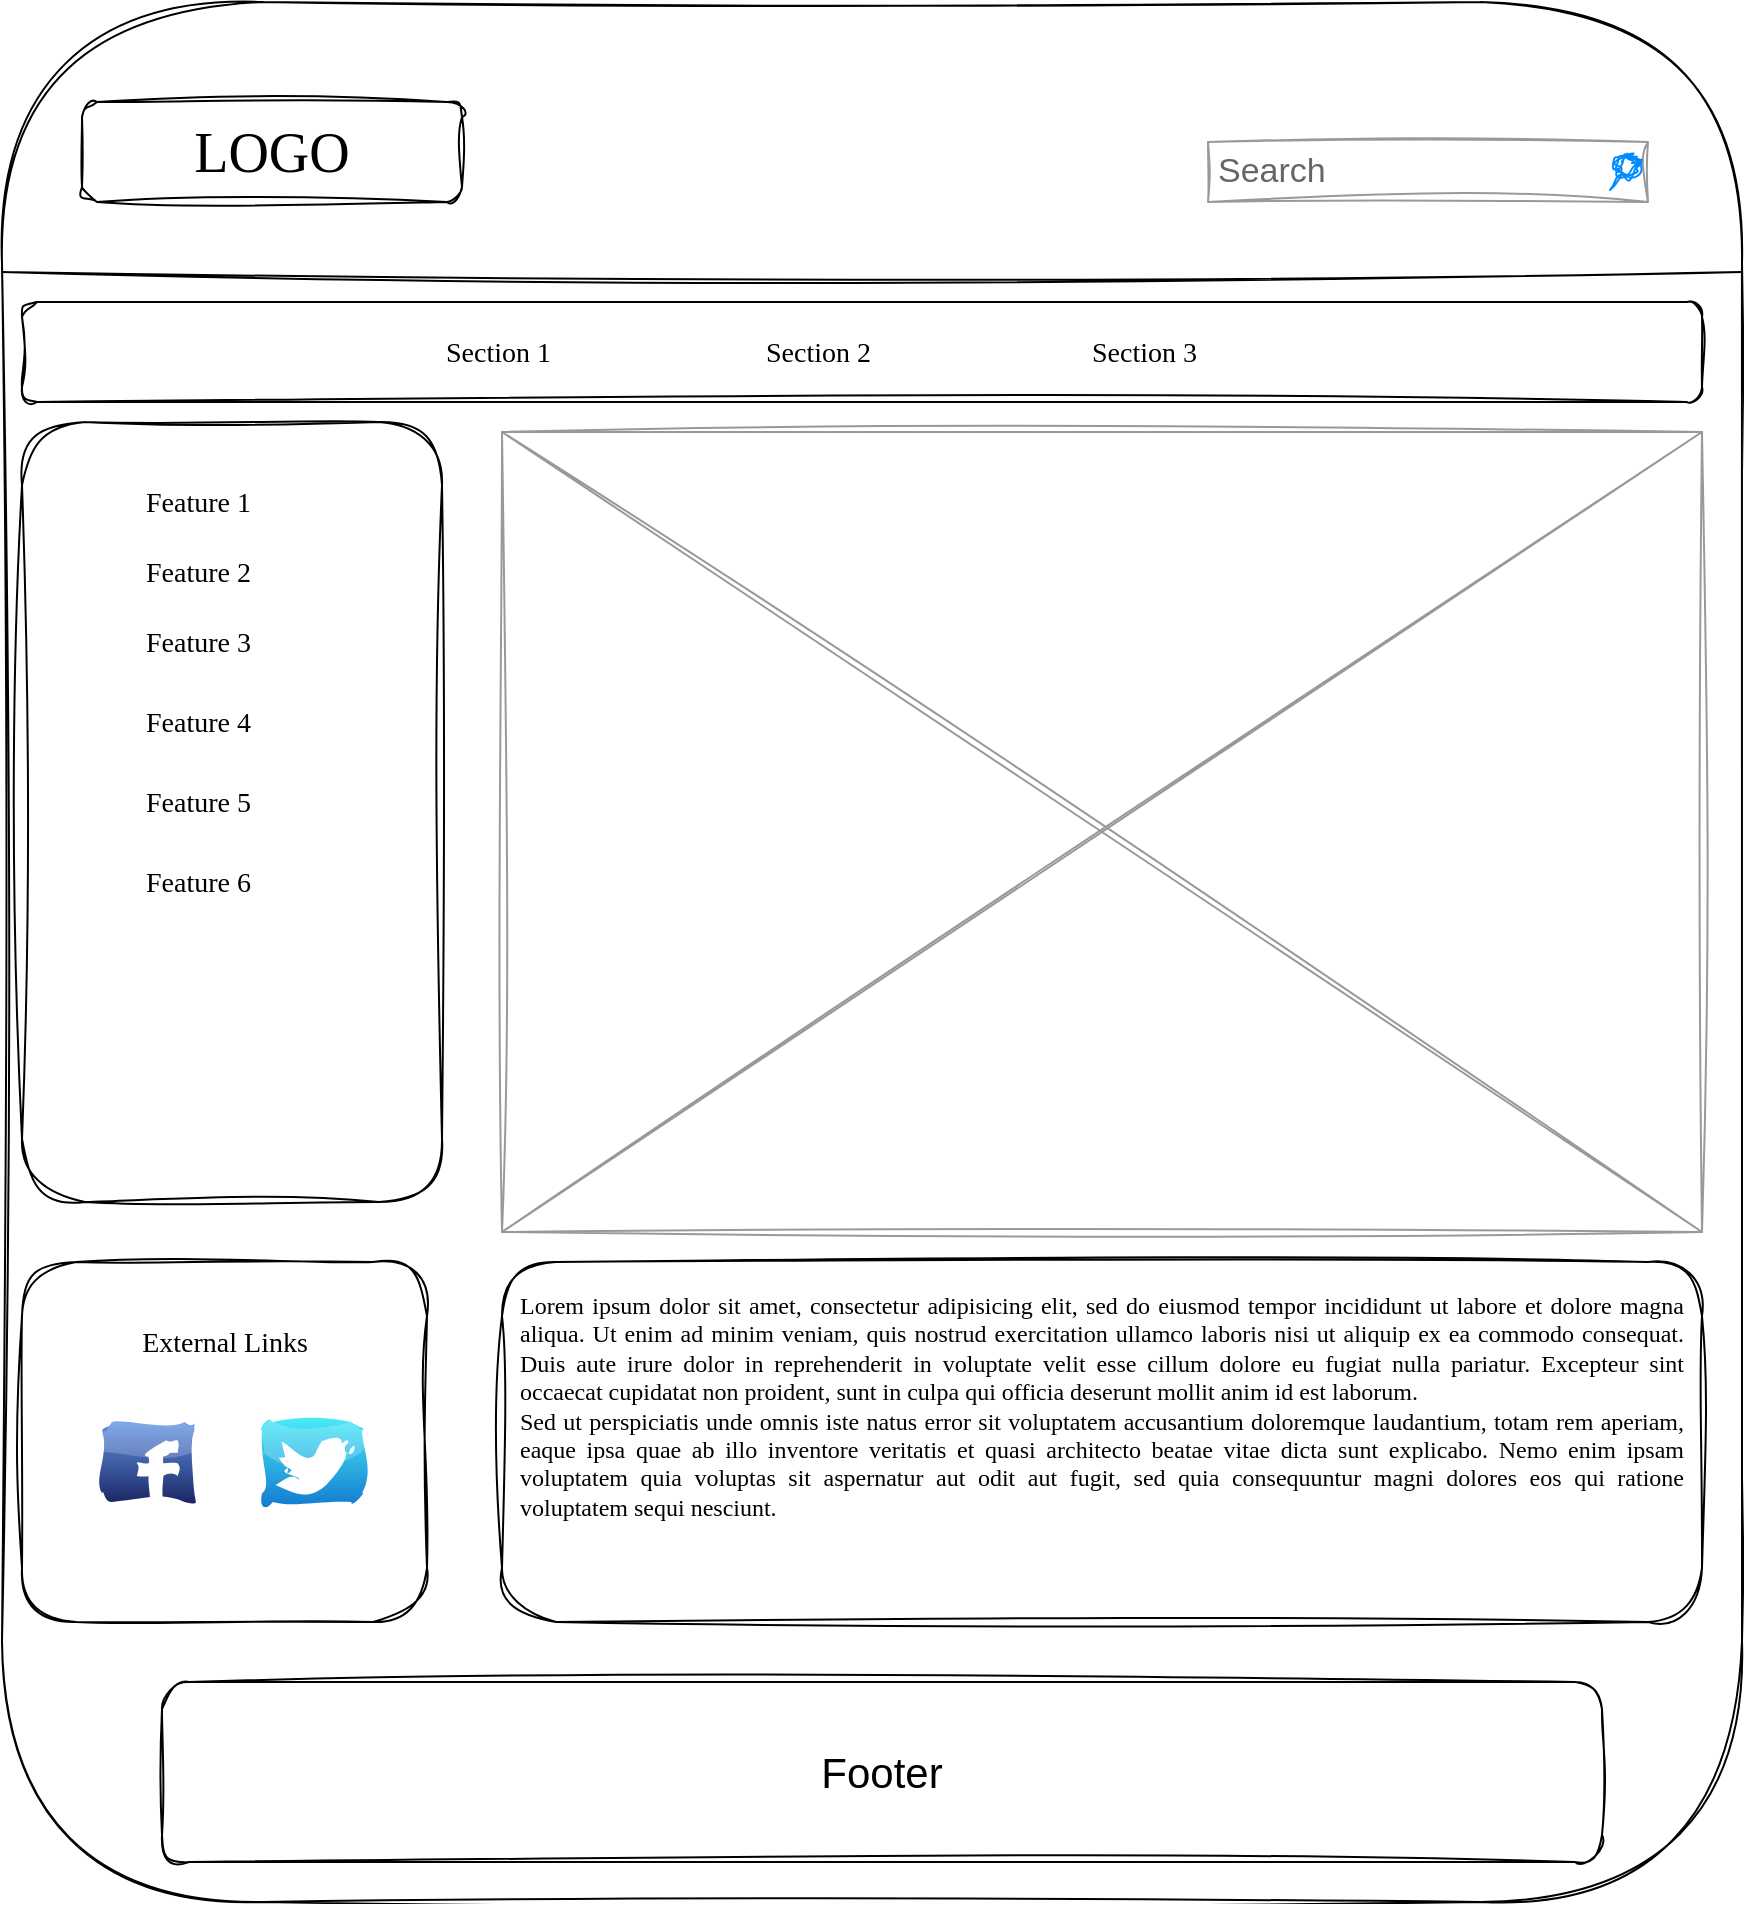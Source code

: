 <mxfile version="26.0.2" pages="3">
  <diagram name="Home" id="XaC6Hz_LNAa9Y60NMfOU">
    <mxGraphModel dx="1180" dy="614" grid="1" gridSize="10" guides="1" tooltips="1" connect="1" arrows="1" fold="1" page="1" pageScale="1" pageWidth="1100" pageHeight="850" background="none" math="0" shadow="0">
      <root>
        <mxCell id="G28vyaHNpmjtpdS2QD_0-0" />
        <mxCell id="G28vyaHNpmjtpdS2QD_0-1" parent="G28vyaHNpmjtpdS2QD_0-0" />
        <mxCell id="G28vyaHNpmjtpdS2QD_0-2" value="" style="whiteSpace=wrap;html=1;rounded=1;shadow=0;labelBackgroundColor=none;strokeColor=#000000;strokeWidth=1;fillColor=none;fontFamily=Verdana;fontSize=12;fontColor=#000000;align=center;comic=1;glass=0;sketch=1;curveFitting=1;jiggle=2;" vertex="1" parent="G28vyaHNpmjtpdS2QD_0-1">
          <mxGeometry x="20" y="10" width="870" height="950" as="geometry" />
        </mxCell>
        <mxCell id="G28vyaHNpmjtpdS2QD_0-3" value="LOGO" style="whiteSpace=wrap;html=1;rounded=1;shadow=0;labelBackgroundColor=none;strokeWidth=1;fontFamily=Verdana;fontSize=28;align=center;comic=1;sketch=1;curveFitting=1;jiggle=2;" vertex="1" parent="G28vyaHNpmjtpdS2QD_0-1">
          <mxGeometry x="60" y="60" width="190" height="50" as="geometry" />
        </mxCell>
        <mxCell id="G28vyaHNpmjtpdS2QD_0-4" value="Search" style="strokeWidth=1;shadow=0;dashed=0;align=center;html=1;shape=mxgraph.mockup.forms.searchBox;strokeColor=#999999;mainText=;strokeColor2=#008cff;fontColor=#666666;fontSize=17;align=left;spacingLeft=3;rounded=1;labelBackgroundColor=none;comic=1;sketch=1;curveFitting=1;jiggle=2;" vertex="1" parent="G28vyaHNpmjtpdS2QD_0-1">
          <mxGeometry x="623" y="80" width="220" height="30" as="geometry" />
        </mxCell>
        <mxCell id="G28vyaHNpmjtpdS2QD_0-5" value="" style="line;strokeWidth=1;html=1;rounded=1;shadow=0;labelBackgroundColor=none;fillColor=none;fontFamily=Verdana;fontSize=14;fontColor=#000000;align=center;comic=1;sketch=1;curveFitting=1;jiggle=2;" vertex="1" parent="G28vyaHNpmjtpdS2QD_0-1">
          <mxGeometry x="20" y="140" width="870" height="10" as="geometry" />
        </mxCell>
        <mxCell id="G28vyaHNpmjtpdS2QD_0-6" value="" style="whiteSpace=wrap;html=1;rounded=1;shadow=0;labelBackgroundColor=none;strokeWidth=1;fillColor=none;fontFamily=Verdana;fontSize=12;align=center;comic=1;sketch=1;curveFitting=1;jiggle=2;" vertex="1" parent="G28vyaHNpmjtpdS2QD_0-1">
          <mxGeometry x="30" y="160" width="840" height="50" as="geometry" />
        </mxCell>
        <mxCell id="G28vyaHNpmjtpdS2QD_0-7" value="Section 1" style="text;html=1;points=[];align=left;verticalAlign=top;spacingTop=-4;fontSize=14;fontFamily=Verdana;rounded=1;sketch=1;curveFitting=1;jiggle=2;" vertex="1" parent="G28vyaHNpmjtpdS2QD_0-1">
          <mxGeometry x="240" y="175" width="60" height="20" as="geometry" />
        </mxCell>
        <mxCell id="G28vyaHNpmjtpdS2QD_0-8" value="Section 2" style="text;html=1;points=[];align=left;verticalAlign=top;spacingTop=-4;fontSize=14;fontFamily=Verdana;rounded=1;sketch=1;curveFitting=1;jiggle=2;" vertex="1" parent="G28vyaHNpmjtpdS2QD_0-1">
          <mxGeometry x="400" y="175" width="60" height="20" as="geometry" />
        </mxCell>
        <mxCell id="G28vyaHNpmjtpdS2QD_0-9" value="Section 3" style="text;html=1;points=[];align=left;verticalAlign=top;spacingTop=-4;fontSize=14;fontFamily=Verdana;rounded=1;sketch=1;curveFitting=1;jiggle=2;" vertex="1" parent="G28vyaHNpmjtpdS2QD_0-1">
          <mxGeometry x="563" y="175" width="60" height="20" as="geometry" />
        </mxCell>
        <mxCell id="G28vyaHNpmjtpdS2QD_0-10" value="&lt;div style=&quot;text-align: justify&quot;&gt;&lt;span&gt;Lorem ipsum dolor sit amet, consectetur adipisicing elit, sed do eiusmod tempor incididunt ut labore et dolore magna aliqua. Ut enim ad minim veniam, quis nostrud exercitation ullamco laboris nisi ut aliquip ex ea commodo consequat. Duis aute irure dolor in reprehenderit in voluptate velit esse cillum dolore eu fugiat nulla pariatur. Excepteur sint occaecat cupidatat non proident, sunt in culpa qui officia deserunt mollit anim id est laborum.&lt;/span&gt;&lt;/div&gt;&lt;div style=&quot;text-align: justify&quot;&gt;&lt;span&gt;Sed ut perspiciatis unde omnis iste natus error sit voluptatem accusantium doloremque laudantium, totam rem aperiam, eaque ipsa quae ab illo inventore veritatis et quasi architecto beatae vitae dicta sunt explicabo. Nemo enim ipsam voluptatem quia voluptas sit aspernatur aut odit aut fugit, sed quia consequuntur magni dolores eos qui ratione voluptatem sequi nesciunt.&amp;nbsp;&lt;/span&gt;&lt;/div&gt;" style="whiteSpace=wrap;html=1;rounded=1;shadow=0;labelBackgroundColor=none;strokeWidth=1;fillColor=none;fontFamily=Verdana;fontSize=12;align=center;verticalAlign=top;spacing=10;comic=1;sketch=1;curveFitting=1;jiggle=2;" vertex="1" parent="G28vyaHNpmjtpdS2QD_0-1">
          <mxGeometry x="270" y="640" width="600" height="180" as="geometry" />
        </mxCell>
        <mxCell id="G28vyaHNpmjtpdS2QD_0-11" value="" style="verticalLabelPosition=bottom;shadow=0;dashed=0;align=center;html=1;verticalAlign=top;strokeWidth=1;shape=mxgraph.mockup.graphics.simpleIcon;strokeColor=#999999;rounded=1;labelBackgroundColor=none;fontFamily=Verdana;fontSize=14;fontColor=#000000;comic=1;sketch=1;curveFitting=1;jiggle=2;" vertex="1" parent="G28vyaHNpmjtpdS2QD_0-1">
          <mxGeometry x="270" y="225" width="600" height="400" as="geometry" />
        </mxCell>
        <mxCell id="G28vyaHNpmjtpdS2QD_0-12" value="" style="whiteSpace=wrap;html=1;rounded=1;shadow=0;labelBackgroundColor=none;strokeWidth=1;fillColor=none;fontFamily=Verdana;fontSize=12;align=center;comic=1;sketch=1;curveFitting=1;jiggle=2;" vertex="1" parent="G28vyaHNpmjtpdS2QD_0-1">
          <mxGeometry x="30" y="220" width="210" height="390" as="geometry" />
        </mxCell>
        <mxCell id="G28vyaHNpmjtpdS2QD_0-13" value="" style="whiteSpace=wrap;html=1;rounded=1;shadow=0;labelBackgroundColor=none;strokeWidth=1;fillColor=none;fontFamily=Verdana;fontSize=12;align=center;comic=1;sketch=1;curveFitting=1;jiggle=2;" vertex="1" parent="G28vyaHNpmjtpdS2QD_0-1">
          <mxGeometry x="30" y="640" width="202.5" height="180" as="geometry" />
        </mxCell>
        <mxCell id="G28vyaHNpmjtpdS2QD_0-14" value="External Links" style="text;html=1;points=[];align=center;verticalAlign=top;spacingTop=-4;fontSize=14;fontFamily=Verdana;rounded=1;sketch=1;curveFitting=1;jiggle=2;" vertex="1" parent="G28vyaHNpmjtpdS2QD_0-1">
          <mxGeometry x="46.25" y="670" width="170" height="20" as="geometry" />
        </mxCell>
        <mxCell id="G28vyaHNpmjtpdS2QD_0-15" value="Feature 1" style="text;html=1;points=[];align=left;verticalAlign=top;spacingTop=-4;fontSize=14;fontFamily=Verdana;rounded=1;sketch=1;curveFitting=1;jiggle=2;" vertex="1" parent="G28vyaHNpmjtpdS2QD_0-1">
          <mxGeometry x="90" y="250" width="170" height="20" as="geometry" />
        </mxCell>
        <mxCell id="G28vyaHNpmjtpdS2QD_0-16" value="Feature 2" style="text;html=1;points=[];align=left;verticalAlign=top;spacingTop=-4;fontSize=14;fontFamily=Verdana;rounded=1;sketch=1;curveFitting=1;jiggle=2;" vertex="1" parent="G28vyaHNpmjtpdS2QD_0-1">
          <mxGeometry x="90" y="285" width="170" height="20" as="geometry" />
        </mxCell>
        <mxCell id="G28vyaHNpmjtpdS2QD_0-17" value="Feature 3" style="text;html=1;points=[];align=left;verticalAlign=top;spacingTop=-4;fontSize=14;fontFamily=Verdana;rounded=1;sketch=1;curveFitting=1;jiggle=2;" vertex="1" parent="G28vyaHNpmjtpdS2QD_0-1">
          <mxGeometry x="90" y="320" width="170" height="20" as="geometry" />
        </mxCell>
        <mxCell id="G28vyaHNpmjtpdS2QD_0-18" value="Feature 4" style="text;html=1;points=[];align=left;verticalAlign=top;spacingTop=-4;fontSize=14;fontFamily=Verdana;rounded=1;sketch=1;curveFitting=1;jiggle=2;" vertex="1" parent="G28vyaHNpmjtpdS2QD_0-1">
          <mxGeometry x="90" y="360" width="170" height="20" as="geometry" />
        </mxCell>
        <mxCell id="G28vyaHNpmjtpdS2QD_0-19" value="Feature 5" style="text;html=1;points=[];align=left;verticalAlign=top;spacingTop=-4;fontSize=14;fontFamily=Verdana;rounded=1;sketch=1;curveFitting=1;jiggle=2;" vertex="1" parent="G28vyaHNpmjtpdS2QD_0-1">
          <mxGeometry x="90" y="400" width="170" height="20" as="geometry" />
        </mxCell>
        <mxCell id="G28vyaHNpmjtpdS2QD_0-20" value="Feature 6" style="text;html=1;points=[];align=left;verticalAlign=top;spacingTop=-4;fontSize=14;fontFamily=Verdana;rounded=1;sketch=1;curveFitting=1;jiggle=2;" vertex="1" parent="G28vyaHNpmjtpdS2QD_0-1">
          <mxGeometry x="90" y="440" width="170" height="20" as="geometry" />
        </mxCell>
        <mxCell id="G28vyaHNpmjtpdS2QD_0-21" value="" style="dashed=0;outlineConnect=0;html=1;align=center;labelPosition=center;verticalLabelPosition=bottom;verticalAlign=top;shape=mxgraph.webicons.facebook;fillColor=#6294E4;gradientColor=#1A2665;sketch=1;hachureGap=4;jiggle=2;curveFitting=1;fontFamily=Architects Daughter;fontSource=https%3A%2F%2Ffonts.googleapis.com%2Fcss%3Ffamily%3DArchitects%2BDaughter;" vertex="1" parent="G28vyaHNpmjtpdS2QD_0-1">
          <mxGeometry x="70" y="720" width="46.2" height="40" as="geometry" />
        </mxCell>
        <mxCell id="G28vyaHNpmjtpdS2QD_0-22" value="" style="dashed=0;outlineConnect=0;html=1;align=center;labelPosition=center;verticalLabelPosition=bottom;verticalAlign=top;shape=mxgraph.webicons.twitter;fillColor=#49EAF7;gradientColor=#137BD0;sketch=1;hachureGap=4;jiggle=2;curveFitting=1;fontFamily=Architects Daughter;fontSource=https%3A%2F%2Ffonts.googleapis.com%2Fcss%3Ffamily%3DArchitects%2BDaughter;" vertex="1" parent="G28vyaHNpmjtpdS2QD_0-1">
          <mxGeometry x="150" y="720" width="50" height="40" as="geometry" />
        </mxCell>
        <mxCell id="G28vyaHNpmjtpdS2QD_0-23" value="&lt;font style=&quot;font-size: 21px;&quot; face=&quot;Helvetica&quot;&gt;Footer&lt;/font&gt;" style="rounded=1;whiteSpace=wrap;html=1;sketch=1;hachureGap=4;jiggle=2;curveFitting=1;fontFamily=Architects Daughter;fontSource=https%3A%2F%2Ffonts.googleapis.com%2Fcss%3Ffamily%3DArchitects%2BDaughter;labelBackgroundColor=default;" vertex="1" parent="G28vyaHNpmjtpdS2QD_0-1">
          <mxGeometry x="100" y="850" width="720" height="90" as="geometry" />
        </mxCell>
      </root>
    </mxGraphModel>
  </diagram>
  <diagram name="Booking" id="ecpFDV5zq_bgZKUu9k1b">
    <mxGraphModel dx="1180" dy="614" grid="1" gridSize="10" guides="1" tooltips="1" connect="1" arrows="1" fold="1" page="1" pageScale="1" pageWidth="1100" pageHeight="850" background="none" math="0" shadow="0">
      <root>
        <mxCell id="sIYdz7hHv7Ddc4teHXMI-0" />
        <mxCell id="sIYdz7hHv7Ddc4teHXMI-1" parent="sIYdz7hHv7Ddc4teHXMI-0" />
        <mxCell id="sIYdz7hHv7Ddc4teHXMI-2" value="" style="whiteSpace=wrap;html=1;rounded=1;shadow=0;labelBackgroundColor=none;strokeColor=#000000;strokeWidth=1;fillColor=none;fontFamily=Verdana;fontSize=12;fontColor=#000000;align=center;comic=1;glass=0;sketch=1;curveFitting=1;jiggle=2;" vertex="1" parent="sIYdz7hHv7Ddc4teHXMI-1">
          <mxGeometry x="20" y="10" width="870" height="950" as="geometry" />
        </mxCell>
        <mxCell id="sIYdz7hHv7Ddc4teHXMI-3" value="LOGO" style="whiteSpace=wrap;html=1;rounded=1;shadow=0;labelBackgroundColor=none;strokeWidth=1;fontFamily=Verdana;fontSize=28;align=center;comic=1;sketch=1;curveFitting=1;jiggle=2;" vertex="1" parent="sIYdz7hHv7Ddc4teHXMI-1">
          <mxGeometry x="60" y="60" width="190" height="50" as="geometry" />
        </mxCell>
        <mxCell id="sIYdz7hHv7Ddc4teHXMI-4" value="Search" style="strokeWidth=1;shadow=0;dashed=0;align=center;html=1;shape=mxgraph.mockup.forms.searchBox;strokeColor=#999999;mainText=;strokeColor2=#008cff;fontColor=#666666;fontSize=17;align=left;spacingLeft=3;rounded=1;labelBackgroundColor=none;comic=1;sketch=1;curveFitting=1;jiggle=2;" vertex="1" parent="sIYdz7hHv7Ddc4teHXMI-1">
          <mxGeometry x="623" y="80" width="220" height="30" as="geometry" />
        </mxCell>
        <mxCell id="sIYdz7hHv7Ddc4teHXMI-5" value="" style="line;strokeWidth=1;html=1;rounded=1;shadow=0;labelBackgroundColor=none;fillColor=none;fontFamily=Verdana;fontSize=14;fontColor=#000000;align=center;comic=1;sketch=1;curveFitting=1;jiggle=2;" vertex="1" parent="sIYdz7hHv7Ddc4teHXMI-1">
          <mxGeometry x="20" y="140" width="870" height="10" as="geometry" />
        </mxCell>
        <mxCell id="sIYdz7hHv7Ddc4teHXMI-6" value="" style="whiteSpace=wrap;html=1;rounded=1;shadow=0;labelBackgroundColor=none;strokeWidth=1;fillColor=none;fontFamily=Verdana;fontSize=12;align=center;comic=1;sketch=1;curveFitting=1;jiggle=2;" vertex="1" parent="sIYdz7hHv7Ddc4teHXMI-1">
          <mxGeometry x="30" y="160" width="840" height="50" as="geometry" />
        </mxCell>
        <mxCell id="sIYdz7hHv7Ddc4teHXMI-7" value="Section 1" style="text;html=1;points=[];align=left;verticalAlign=top;spacingTop=-4;fontSize=14;fontFamily=Verdana;rounded=1;sketch=1;curveFitting=1;jiggle=2;" vertex="1" parent="sIYdz7hHv7Ddc4teHXMI-1">
          <mxGeometry x="240" y="175" width="60" height="20" as="geometry" />
        </mxCell>
        <mxCell id="sIYdz7hHv7Ddc4teHXMI-8" value="Section 2" style="text;html=1;points=[];align=left;verticalAlign=top;spacingTop=-4;fontSize=14;fontFamily=Verdana;rounded=1;sketch=1;curveFitting=1;jiggle=2;" vertex="1" parent="sIYdz7hHv7Ddc4teHXMI-1">
          <mxGeometry x="400" y="175" width="60" height="20" as="geometry" />
        </mxCell>
        <mxCell id="sIYdz7hHv7Ddc4teHXMI-9" value="Section 3" style="text;html=1;points=[];align=left;verticalAlign=top;spacingTop=-4;fontSize=14;fontFamily=Verdana;rounded=1;sketch=1;curveFitting=1;jiggle=2;" vertex="1" parent="sIYdz7hHv7Ddc4teHXMI-1">
          <mxGeometry x="563" y="175" width="60" height="20" as="geometry" />
        </mxCell>
        <mxCell id="sIYdz7hHv7Ddc4teHXMI-10" value="&lt;div style=&quot;text-align: justify&quot;&gt;&lt;span&gt;Lorem ipsum dolor sit amet, consectetur adipisicing elit, sed do eiusmod tempor incididunt ut labore et dolore magna aliqua. Ut enim ad minim veniam, quis nostrud exercitation ullamco laboris nisi ut aliquip ex ea commodo consequat. Duis aute irure dolor in reprehenderit in voluptate velit esse cillum dolore eu fugiat nulla pariatur. Excepteur sint occaecat cupidatat non proident, sunt in culpa qui officia deserunt mollit anim id est laborum.&lt;/span&gt;&lt;/div&gt;&lt;div style=&quot;text-align: justify&quot;&gt;&lt;span&gt;Sed ut perspiciatis unde omnis iste natus error sit voluptatem accusantium doloremque laudantium, totam rem aperiam, eaque ipsa quae ab illo inventore veritatis et quasi architecto beatae vitae dicta sunt explicabo. Nemo enim ipsam voluptatem quia voluptas sit aspernatur aut odit aut fugit, sed quia consequuntur magni dolores eos qui ratione voluptatem sequi nesciunt.&amp;nbsp;&lt;/span&gt;&lt;/div&gt;" style="whiteSpace=wrap;html=1;rounded=1;shadow=0;labelBackgroundColor=none;strokeWidth=1;fillColor=none;fontFamily=Verdana;fontSize=12;align=center;verticalAlign=top;spacing=10;comic=1;sketch=1;curveFitting=1;jiggle=2;" vertex="1" parent="sIYdz7hHv7Ddc4teHXMI-1">
          <mxGeometry x="270" y="640" width="600" height="180" as="geometry" />
        </mxCell>
        <mxCell id="sIYdz7hHv7Ddc4teHXMI-11" value="" style="verticalLabelPosition=bottom;shadow=0;dashed=0;align=center;html=1;verticalAlign=top;strokeWidth=1;shape=mxgraph.mockup.graphics.simpleIcon;strokeColor=#999999;rounded=1;labelBackgroundColor=none;fontFamily=Verdana;fontSize=14;fontColor=#000000;comic=1;sketch=1;curveFitting=1;jiggle=2;" vertex="1" parent="sIYdz7hHv7Ddc4teHXMI-1">
          <mxGeometry x="270" y="225" width="600" height="400" as="geometry" />
        </mxCell>
        <mxCell id="sIYdz7hHv7Ddc4teHXMI-12" value="" style="whiteSpace=wrap;html=1;rounded=1;shadow=0;labelBackgroundColor=none;strokeWidth=1;fillColor=none;fontFamily=Verdana;fontSize=12;align=center;comic=1;sketch=1;curveFitting=1;jiggle=2;" vertex="1" parent="sIYdz7hHv7Ddc4teHXMI-1">
          <mxGeometry x="30" y="220" width="210" height="390" as="geometry" />
        </mxCell>
        <mxCell id="sIYdz7hHv7Ddc4teHXMI-13" value="" style="whiteSpace=wrap;html=1;rounded=1;shadow=0;labelBackgroundColor=none;strokeWidth=1;fillColor=none;fontFamily=Verdana;fontSize=12;align=center;comic=1;sketch=1;curveFitting=1;jiggle=2;" vertex="1" parent="sIYdz7hHv7Ddc4teHXMI-1">
          <mxGeometry x="30" y="640" width="202.5" height="180" as="geometry" />
        </mxCell>
        <mxCell id="sIYdz7hHv7Ddc4teHXMI-14" value="External Links" style="text;html=1;points=[];align=center;verticalAlign=top;spacingTop=-4;fontSize=14;fontFamily=Verdana;rounded=1;sketch=1;curveFitting=1;jiggle=2;" vertex="1" parent="sIYdz7hHv7Ddc4teHXMI-1">
          <mxGeometry x="46.25" y="670" width="170" height="20" as="geometry" />
        </mxCell>
        <mxCell id="sIYdz7hHv7Ddc4teHXMI-15" value="Feature 1" style="text;html=1;points=[];align=left;verticalAlign=top;spacingTop=-4;fontSize=14;fontFamily=Verdana;rounded=1;sketch=1;curveFitting=1;jiggle=2;" vertex="1" parent="sIYdz7hHv7Ddc4teHXMI-1">
          <mxGeometry x="90" y="250" width="170" height="20" as="geometry" />
        </mxCell>
        <mxCell id="sIYdz7hHv7Ddc4teHXMI-16" value="Feature 2" style="text;html=1;points=[];align=left;verticalAlign=top;spacingTop=-4;fontSize=14;fontFamily=Verdana;rounded=1;sketch=1;curveFitting=1;jiggle=2;" vertex="1" parent="sIYdz7hHv7Ddc4teHXMI-1">
          <mxGeometry x="90" y="285" width="170" height="20" as="geometry" />
        </mxCell>
        <mxCell id="sIYdz7hHv7Ddc4teHXMI-17" value="Feature 3" style="text;html=1;points=[];align=left;verticalAlign=top;spacingTop=-4;fontSize=14;fontFamily=Verdana;rounded=1;sketch=1;curveFitting=1;jiggle=2;" vertex="1" parent="sIYdz7hHv7Ddc4teHXMI-1">
          <mxGeometry x="90" y="320" width="170" height="20" as="geometry" />
        </mxCell>
        <mxCell id="sIYdz7hHv7Ddc4teHXMI-18" value="Feature 4" style="text;html=1;points=[];align=left;verticalAlign=top;spacingTop=-4;fontSize=14;fontFamily=Verdana;rounded=1;sketch=1;curveFitting=1;jiggle=2;" vertex="1" parent="sIYdz7hHv7Ddc4teHXMI-1">
          <mxGeometry x="90" y="360" width="170" height="20" as="geometry" />
        </mxCell>
        <mxCell id="sIYdz7hHv7Ddc4teHXMI-19" value="Feature 5" style="text;html=1;points=[];align=left;verticalAlign=top;spacingTop=-4;fontSize=14;fontFamily=Verdana;rounded=1;sketch=1;curveFitting=1;jiggle=2;" vertex="1" parent="sIYdz7hHv7Ddc4teHXMI-1">
          <mxGeometry x="90" y="400" width="170" height="20" as="geometry" />
        </mxCell>
        <mxCell id="sIYdz7hHv7Ddc4teHXMI-20" value="Feature 6" style="text;html=1;points=[];align=left;verticalAlign=top;spacingTop=-4;fontSize=14;fontFamily=Verdana;rounded=1;sketch=1;curveFitting=1;jiggle=2;" vertex="1" parent="sIYdz7hHv7Ddc4teHXMI-1">
          <mxGeometry x="90" y="440" width="170" height="20" as="geometry" />
        </mxCell>
        <mxCell id="sIYdz7hHv7Ddc4teHXMI-21" value="" style="dashed=0;outlineConnect=0;html=1;align=center;labelPosition=center;verticalLabelPosition=bottom;verticalAlign=top;shape=mxgraph.webicons.facebook;fillColor=#6294E4;gradientColor=#1A2665;sketch=1;hachureGap=4;jiggle=2;curveFitting=1;fontFamily=Architects Daughter;fontSource=https%3A%2F%2Ffonts.googleapis.com%2Fcss%3Ffamily%3DArchitects%2BDaughter;" vertex="1" parent="sIYdz7hHv7Ddc4teHXMI-1">
          <mxGeometry x="70" y="720" width="46.2" height="40" as="geometry" />
        </mxCell>
        <mxCell id="sIYdz7hHv7Ddc4teHXMI-22" value="" style="dashed=0;outlineConnect=0;html=1;align=center;labelPosition=center;verticalLabelPosition=bottom;verticalAlign=top;shape=mxgraph.webicons.twitter;fillColor=#49EAF7;gradientColor=#137BD0;sketch=1;hachureGap=4;jiggle=2;curveFitting=1;fontFamily=Architects Daughter;fontSource=https%3A%2F%2Ffonts.googleapis.com%2Fcss%3Ffamily%3DArchitects%2BDaughter;" vertex="1" parent="sIYdz7hHv7Ddc4teHXMI-1">
          <mxGeometry x="150" y="720" width="50" height="40" as="geometry" />
        </mxCell>
        <mxCell id="sIYdz7hHv7Ddc4teHXMI-23" value="&lt;font style=&quot;font-size: 21px;&quot; face=&quot;Helvetica&quot;&gt;Footer&lt;/font&gt;" style="rounded=1;whiteSpace=wrap;html=1;sketch=1;hachureGap=4;jiggle=2;curveFitting=1;fontFamily=Architects Daughter;fontSource=https%3A%2F%2Ffonts.googleapis.com%2Fcss%3Ffamily%3DArchitects%2BDaughter;labelBackgroundColor=default;" vertex="1" parent="sIYdz7hHv7Ddc4teHXMI-1">
          <mxGeometry x="100" y="850" width="720" height="90" as="geometry" />
        </mxCell>
      </root>
    </mxGraphModel>
  </diagram>
  <diagram name="FAQ" id="wX3lb_mPlquqtfS2BSp9">
    <mxGraphModel dx="1180" dy="614" grid="1" gridSize="10" guides="1" tooltips="1" connect="1" arrows="1" fold="1" page="1" pageScale="1" pageWidth="1100" pageHeight="850" background="none" math="0" shadow="0">
      <root>
        <mxCell id="jcyUQOxYpNNV1roCOC1K-0" />
        <mxCell id="jcyUQOxYpNNV1roCOC1K-1" parent="jcyUQOxYpNNV1roCOC1K-0" />
        <mxCell id="jcyUQOxYpNNV1roCOC1K-2" value="" style="whiteSpace=wrap;html=1;rounded=1;shadow=0;labelBackgroundColor=none;strokeColor=#000000;strokeWidth=1;fillColor=none;fontFamily=Verdana;fontSize=12;fontColor=#000000;align=center;comic=1;glass=0;sketch=1;curveFitting=1;jiggle=2;" vertex="1" parent="jcyUQOxYpNNV1roCOC1K-1">
          <mxGeometry x="20" y="10" width="870" height="950" as="geometry" />
        </mxCell>
        <mxCell id="jcyUQOxYpNNV1roCOC1K-3" value="LOGO" style="whiteSpace=wrap;html=1;rounded=1;shadow=0;labelBackgroundColor=none;strokeWidth=1;fontFamily=Verdana;fontSize=28;align=center;comic=1;sketch=1;curveFitting=1;jiggle=2;" vertex="1" parent="jcyUQOxYpNNV1roCOC1K-1">
          <mxGeometry x="60" y="60" width="190" height="50" as="geometry" />
        </mxCell>
        <mxCell id="jcyUQOxYpNNV1roCOC1K-4" value="Search" style="strokeWidth=1;shadow=0;dashed=0;align=center;html=1;shape=mxgraph.mockup.forms.searchBox;strokeColor=#999999;mainText=;strokeColor2=#008cff;fontColor=#666666;fontSize=17;align=left;spacingLeft=3;rounded=1;labelBackgroundColor=none;comic=1;sketch=1;curveFitting=1;jiggle=2;" vertex="1" parent="jcyUQOxYpNNV1roCOC1K-1">
          <mxGeometry x="623" y="80" width="220" height="30" as="geometry" />
        </mxCell>
        <mxCell id="jcyUQOxYpNNV1roCOC1K-9" value="" style="line;strokeWidth=1;html=1;rounded=1;shadow=0;labelBackgroundColor=none;fillColor=none;fontFamily=Verdana;fontSize=14;fontColor=#000000;align=center;comic=1;sketch=1;curveFitting=1;jiggle=2;" vertex="1" parent="jcyUQOxYpNNV1roCOC1K-1">
          <mxGeometry x="20" y="140" width="870" height="10" as="geometry" />
        </mxCell>
        <mxCell id="jcyUQOxYpNNV1roCOC1K-10" value="" style="whiteSpace=wrap;html=1;rounded=1;shadow=0;labelBackgroundColor=none;strokeWidth=1;fillColor=none;fontFamily=Verdana;fontSize=12;align=center;comic=1;sketch=1;curveFitting=1;jiggle=2;" vertex="1" parent="jcyUQOxYpNNV1roCOC1K-1">
          <mxGeometry x="30" y="160" width="840" height="50" as="geometry" />
        </mxCell>
        <mxCell id="jcyUQOxYpNNV1roCOC1K-11" value="Section 1" style="text;html=1;points=[];align=left;verticalAlign=top;spacingTop=-4;fontSize=14;fontFamily=Verdana;rounded=1;sketch=1;curveFitting=1;jiggle=2;" vertex="1" parent="jcyUQOxYpNNV1roCOC1K-1">
          <mxGeometry x="240" y="175" width="60" height="20" as="geometry" />
        </mxCell>
        <mxCell id="jcyUQOxYpNNV1roCOC1K-12" value="Section 2" style="text;html=1;points=[];align=left;verticalAlign=top;spacingTop=-4;fontSize=14;fontFamily=Verdana;rounded=1;sketch=1;curveFitting=1;jiggle=2;" vertex="1" parent="jcyUQOxYpNNV1roCOC1K-1">
          <mxGeometry x="400" y="175" width="60" height="20" as="geometry" />
        </mxCell>
        <mxCell id="jcyUQOxYpNNV1roCOC1K-13" value="Section 3" style="text;html=1;points=[];align=left;verticalAlign=top;spacingTop=-4;fontSize=14;fontFamily=Verdana;rounded=1;sketch=1;curveFitting=1;jiggle=2;" vertex="1" parent="jcyUQOxYpNNV1roCOC1K-1">
          <mxGeometry x="563" y="175" width="60" height="20" as="geometry" />
        </mxCell>
        <mxCell id="jcyUQOxYpNNV1roCOC1K-14" value="&lt;div style=&quot;text-align: justify&quot;&gt;&lt;span&gt;Lorem ipsum dolor sit amet, consectetur adipisicing elit, sed do eiusmod tempor incididunt ut labore et dolore magna aliqua. Ut enim ad minim veniam, quis nostrud exercitation ullamco laboris nisi ut aliquip ex ea commodo consequat. Duis aute irure dolor in reprehenderit in voluptate velit esse cillum dolore eu fugiat nulla pariatur. Excepteur sint occaecat cupidatat non proident, sunt in culpa qui officia deserunt mollit anim id est laborum.&lt;/span&gt;&lt;/div&gt;&lt;div style=&quot;text-align: justify&quot;&gt;&lt;span&gt;Sed ut perspiciatis unde omnis iste natus error sit voluptatem accusantium doloremque laudantium, totam rem aperiam, eaque ipsa quae ab illo inventore veritatis et quasi architecto beatae vitae dicta sunt explicabo. Nemo enim ipsam voluptatem quia voluptas sit aspernatur aut odit aut fugit, sed quia consequuntur magni dolores eos qui ratione voluptatem sequi nesciunt.&amp;nbsp;&lt;/span&gt;&lt;/div&gt;" style="whiteSpace=wrap;html=1;rounded=1;shadow=0;labelBackgroundColor=none;strokeWidth=1;fillColor=none;fontFamily=Verdana;fontSize=12;align=center;verticalAlign=top;spacing=10;comic=1;sketch=1;curveFitting=1;jiggle=2;" vertex="1" parent="jcyUQOxYpNNV1roCOC1K-1">
          <mxGeometry x="270" y="640" width="600" height="180" as="geometry" />
        </mxCell>
        <mxCell id="jcyUQOxYpNNV1roCOC1K-15" value="" style="verticalLabelPosition=bottom;shadow=0;dashed=0;align=center;html=1;verticalAlign=top;strokeWidth=1;shape=mxgraph.mockup.graphics.simpleIcon;strokeColor=#999999;rounded=1;labelBackgroundColor=none;fontFamily=Verdana;fontSize=14;fontColor=#000000;comic=1;sketch=1;curveFitting=1;jiggle=2;" vertex="1" parent="jcyUQOxYpNNV1roCOC1K-1">
          <mxGeometry x="270" y="225" width="600" height="400" as="geometry" />
        </mxCell>
        <mxCell id="jcyUQOxYpNNV1roCOC1K-16" value="" style="whiteSpace=wrap;html=1;rounded=1;shadow=0;labelBackgroundColor=none;strokeWidth=1;fillColor=none;fontFamily=Verdana;fontSize=12;align=center;comic=1;sketch=1;curveFitting=1;jiggle=2;" vertex="1" parent="jcyUQOxYpNNV1roCOC1K-1">
          <mxGeometry x="30" y="220" width="210" height="390" as="geometry" />
        </mxCell>
        <mxCell id="jcyUQOxYpNNV1roCOC1K-17" value="" style="whiteSpace=wrap;html=1;rounded=1;shadow=0;labelBackgroundColor=none;strokeWidth=1;fillColor=none;fontFamily=Verdana;fontSize=12;align=center;comic=1;sketch=1;curveFitting=1;jiggle=2;" vertex="1" parent="jcyUQOxYpNNV1roCOC1K-1">
          <mxGeometry x="30" y="640" width="202.5" height="180" as="geometry" />
        </mxCell>
        <mxCell id="jcyUQOxYpNNV1roCOC1K-21" value="External Links" style="text;html=1;points=[];align=center;verticalAlign=top;spacingTop=-4;fontSize=14;fontFamily=Verdana;rounded=1;sketch=1;curveFitting=1;jiggle=2;" vertex="1" parent="jcyUQOxYpNNV1roCOC1K-1">
          <mxGeometry x="46.25" y="670" width="170" height="20" as="geometry" />
        </mxCell>
        <mxCell id="jcyUQOxYpNNV1roCOC1K-22" value="Feature 1" style="text;html=1;points=[];align=left;verticalAlign=top;spacingTop=-4;fontSize=14;fontFamily=Verdana;rounded=1;sketch=1;curveFitting=1;jiggle=2;" vertex="1" parent="jcyUQOxYpNNV1roCOC1K-1">
          <mxGeometry x="90" y="250" width="170" height="20" as="geometry" />
        </mxCell>
        <mxCell id="jcyUQOxYpNNV1roCOC1K-23" value="Feature 2" style="text;html=1;points=[];align=left;verticalAlign=top;spacingTop=-4;fontSize=14;fontFamily=Verdana;rounded=1;sketch=1;curveFitting=1;jiggle=2;" vertex="1" parent="jcyUQOxYpNNV1roCOC1K-1">
          <mxGeometry x="90" y="285" width="170" height="20" as="geometry" />
        </mxCell>
        <mxCell id="jcyUQOxYpNNV1roCOC1K-24" value="Feature 3" style="text;html=1;points=[];align=left;verticalAlign=top;spacingTop=-4;fontSize=14;fontFamily=Verdana;rounded=1;sketch=1;curveFitting=1;jiggle=2;" vertex="1" parent="jcyUQOxYpNNV1roCOC1K-1">
          <mxGeometry x="90" y="320" width="170" height="20" as="geometry" />
        </mxCell>
        <mxCell id="jcyUQOxYpNNV1roCOC1K-25" value="Feature 4" style="text;html=1;points=[];align=left;verticalAlign=top;spacingTop=-4;fontSize=14;fontFamily=Verdana;rounded=1;sketch=1;curveFitting=1;jiggle=2;" vertex="1" parent="jcyUQOxYpNNV1roCOC1K-1">
          <mxGeometry x="90" y="360" width="170" height="20" as="geometry" />
        </mxCell>
        <mxCell id="jcyUQOxYpNNV1roCOC1K-26" value="Feature 5" style="text;html=1;points=[];align=left;verticalAlign=top;spacingTop=-4;fontSize=14;fontFamily=Verdana;rounded=1;sketch=1;curveFitting=1;jiggle=2;" vertex="1" parent="jcyUQOxYpNNV1roCOC1K-1">
          <mxGeometry x="90" y="400" width="170" height="20" as="geometry" />
        </mxCell>
        <mxCell id="jcyUQOxYpNNV1roCOC1K-27" value="Feature 6" style="text;html=1;points=[];align=left;verticalAlign=top;spacingTop=-4;fontSize=14;fontFamily=Verdana;rounded=1;sketch=1;curveFitting=1;jiggle=2;" vertex="1" parent="jcyUQOxYpNNV1roCOC1K-1">
          <mxGeometry x="90" y="440" width="170" height="20" as="geometry" />
        </mxCell>
        <mxCell id="jcyUQOxYpNNV1roCOC1K-28" value="" style="dashed=0;outlineConnect=0;html=1;align=center;labelPosition=center;verticalLabelPosition=bottom;verticalAlign=top;shape=mxgraph.webicons.facebook;fillColor=#6294E4;gradientColor=#1A2665;sketch=1;hachureGap=4;jiggle=2;curveFitting=1;fontFamily=Architects Daughter;fontSource=https%3A%2F%2Ffonts.googleapis.com%2Fcss%3Ffamily%3DArchitects%2BDaughter;" vertex="1" parent="jcyUQOxYpNNV1roCOC1K-1">
          <mxGeometry x="70" y="720" width="46.2" height="40" as="geometry" />
        </mxCell>
        <mxCell id="jcyUQOxYpNNV1roCOC1K-29" value="" style="dashed=0;outlineConnect=0;html=1;align=center;labelPosition=center;verticalLabelPosition=bottom;verticalAlign=top;shape=mxgraph.webicons.twitter;fillColor=#49EAF7;gradientColor=#137BD0;sketch=1;hachureGap=4;jiggle=2;curveFitting=1;fontFamily=Architects Daughter;fontSource=https%3A%2F%2Ffonts.googleapis.com%2Fcss%3Ffamily%3DArchitects%2BDaughter;" vertex="1" parent="jcyUQOxYpNNV1roCOC1K-1">
          <mxGeometry x="150" y="720" width="50" height="40" as="geometry" />
        </mxCell>
        <mxCell id="79GLvuGJLoyExJYYmUVE-1" value="&lt;font style=&quot;font-size: 21px;&quot; face=&quot;Helvetica&quot;&gt;Footer&lt;/font&gt;" style="rounded=1;whiteSpace=wrap;html=1;sketch=1;hachureGap=4;jiggle=2;curveFitting=1;fontFamily=Architects Daughter;fontSource=https%3A%2F%2Ffonts.googleapis.com%2Fcss%3Ffamily%3DArchitects%2BDaughter;labelBackgroundColor=default;" vertex="1" parent="jcyUQOxYpNNV1roCOC1K-1">
          <mxGeometry x="100" y="850" width="720" height="90" as="geometry" />
        </mxCell>
      </root>
    </mxGraphModel>
  </diagram>
</mxfile>
